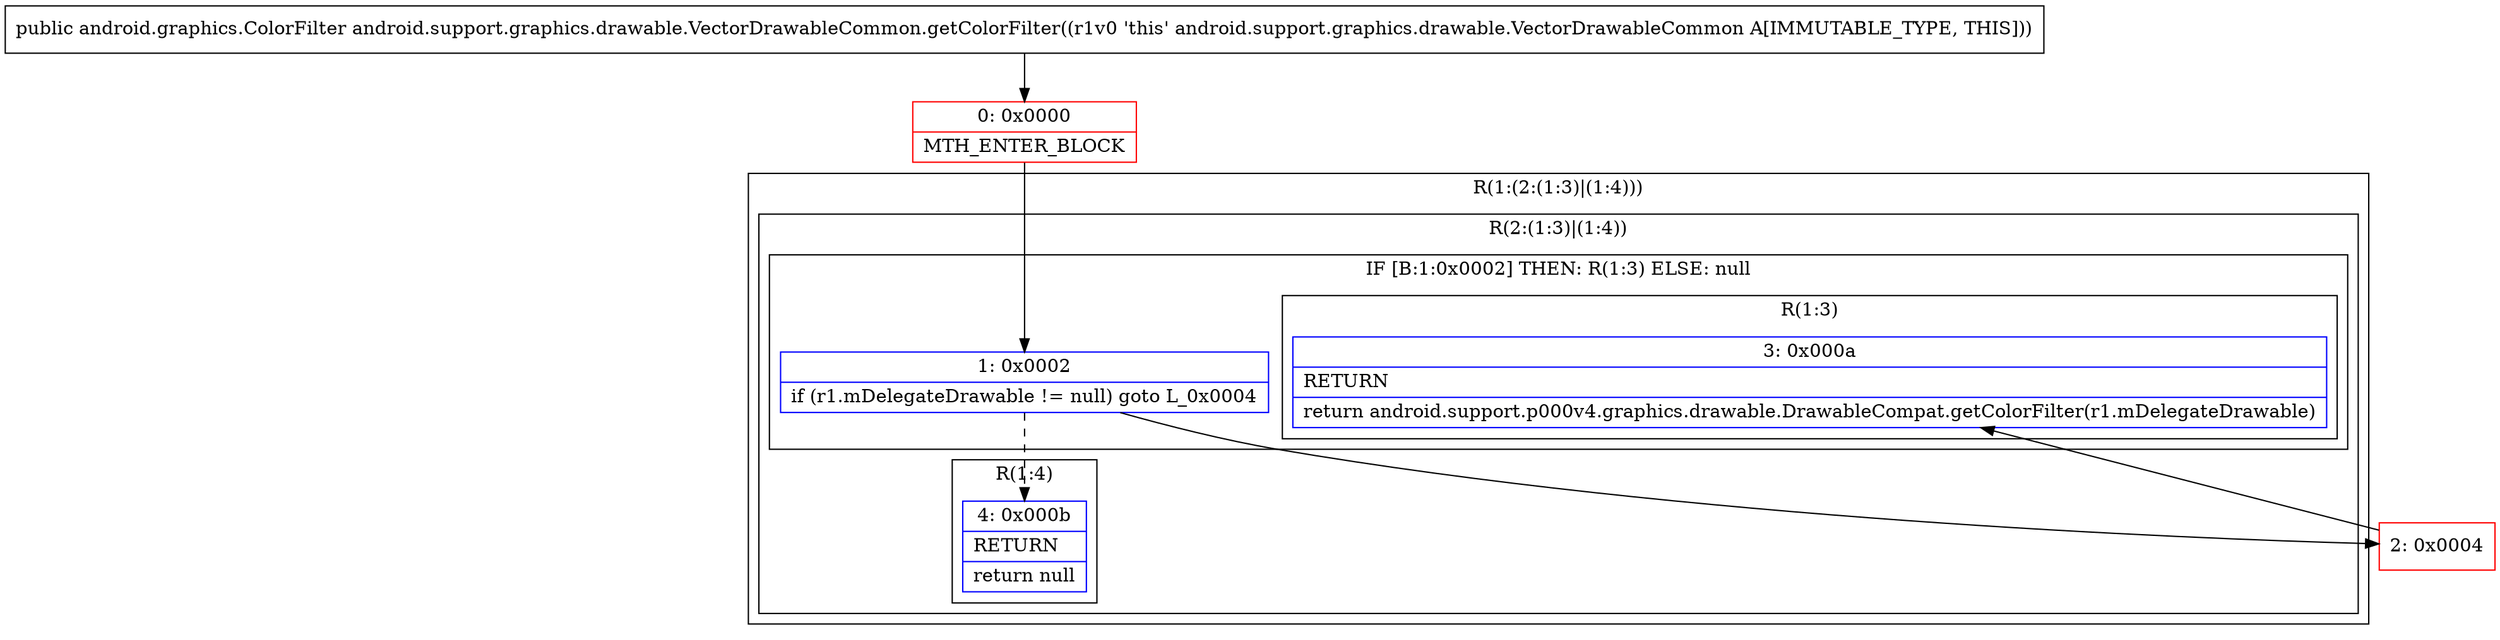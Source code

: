 digraph "CFG forandroid.support.graphics.drawable.VectorDrawableCommon.getColorFilter()Landroid\/graphics\/ColorFilter;" {
subgraph cluster_Region_1611389003 {
label = "R(1:(2:(1:3)|(1:4)))";
node [shape=record,color=blue];
subgraph cluster_Region_1949271730 {
label = "R(2:(1:3)|(1:4))";
node [shape=record,color=blue];
subgraph cluster_IfRegion_1968314862 {
label = "IF [B:1:0x0002] THEN: R(1:3) ELSE: null";
node [shape=record,color=blue];
Node_1 [shape=record,label="{1\:\ 0x0002|if (r1.mDelegateDrawable != null) goto L_0x0004\l}"];
subgraph cluster_Region_1678580397 {
label = "R(1:3)";
node [shape=record,color=blue];
Node_3 [shape=record,label="{3\:\ 0x000a|RETURN\l|return android.support.p000v4.graphics.drawable.DrawableCompat.getColorFilter(r1.mDelegateDrawable)\l}"];
}
}
subgraph cluster_Region_1526357991 {
label = "R(1:4)";
node [shape=record,color=blue];
Node_4 [shape=record,label="{4\:\ 0x000b|RETURN\l|return null\l}"];
}
}
}
Node_0 [shape=record,color=red,label="{0\:\ 0x0000|MTH_ENTER_BLOCK\l}"];
Node_2 [shape=record,color=red,label="{2\:\ 0x0004}"];
MethodNode[shape=record,label="{public android.graphics.ColorFilter android.support.graphics.drawable.VectorDrawableCommon.getColorFilter((r1v0 'this' android.support.graphics.drawable.VectorDrawableCommon A[IMMUTABLE_TYPE, THIS])) }"];
MethodNode -> Node_0;
Node_1 -> Node_2;
Node_1 -> Node_4[style=dashed];
Node_0 -> Node_1;
Node_2 -> Node_3;
}

